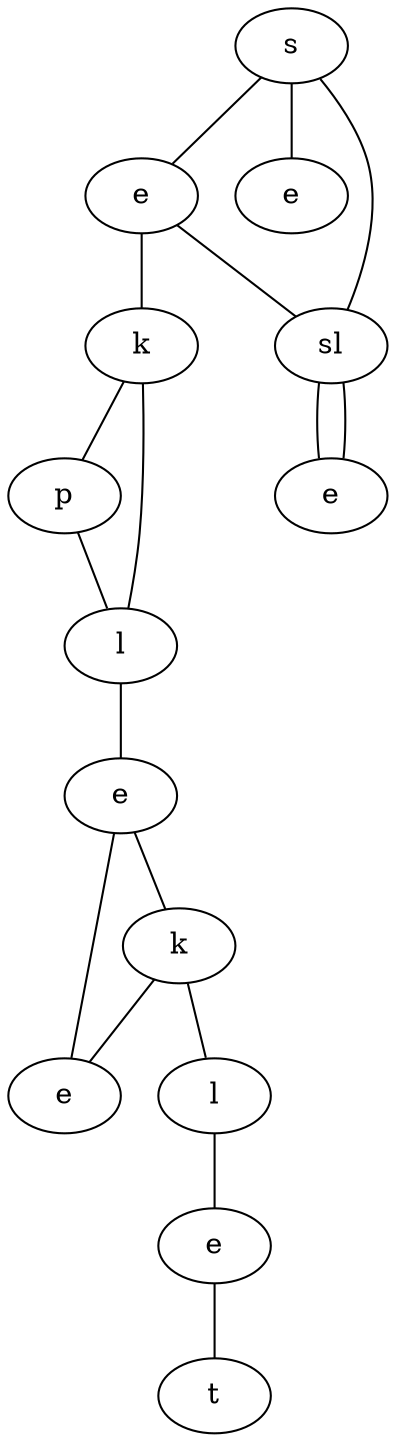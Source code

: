 graph {
FzPg[label="s"]
bXSc[label="e"]
UOVj[label="e"]
vAwm[label="sl"]
dksJ[label="k"]
Tobx[label="e"]
defm[label="p"]
qsun[label="l"]
MuTK[label="e"]
doJa[label="k"]
gMWQ[label="e"]
pXyq[label="l"]
iXbJ[label="e"]
WhrE[label="t"]
FzPg -- bXSc
FzPg -- UOVj
FzPg -- vAwm
bXSc -- dksJ
bXSc -- vAwm
vAwm -- Tobx
dksJ -- defm
dksJ -- qsun
vAwm -- Tobx
defm -- qsun
qsun -- MuTK
MuTK -- doJa
MuTK -- gMWQ
doJa -- pXyq
doJa -- gMWQ
pXyq -- iXbJ
iXbJ -- WhrE
}